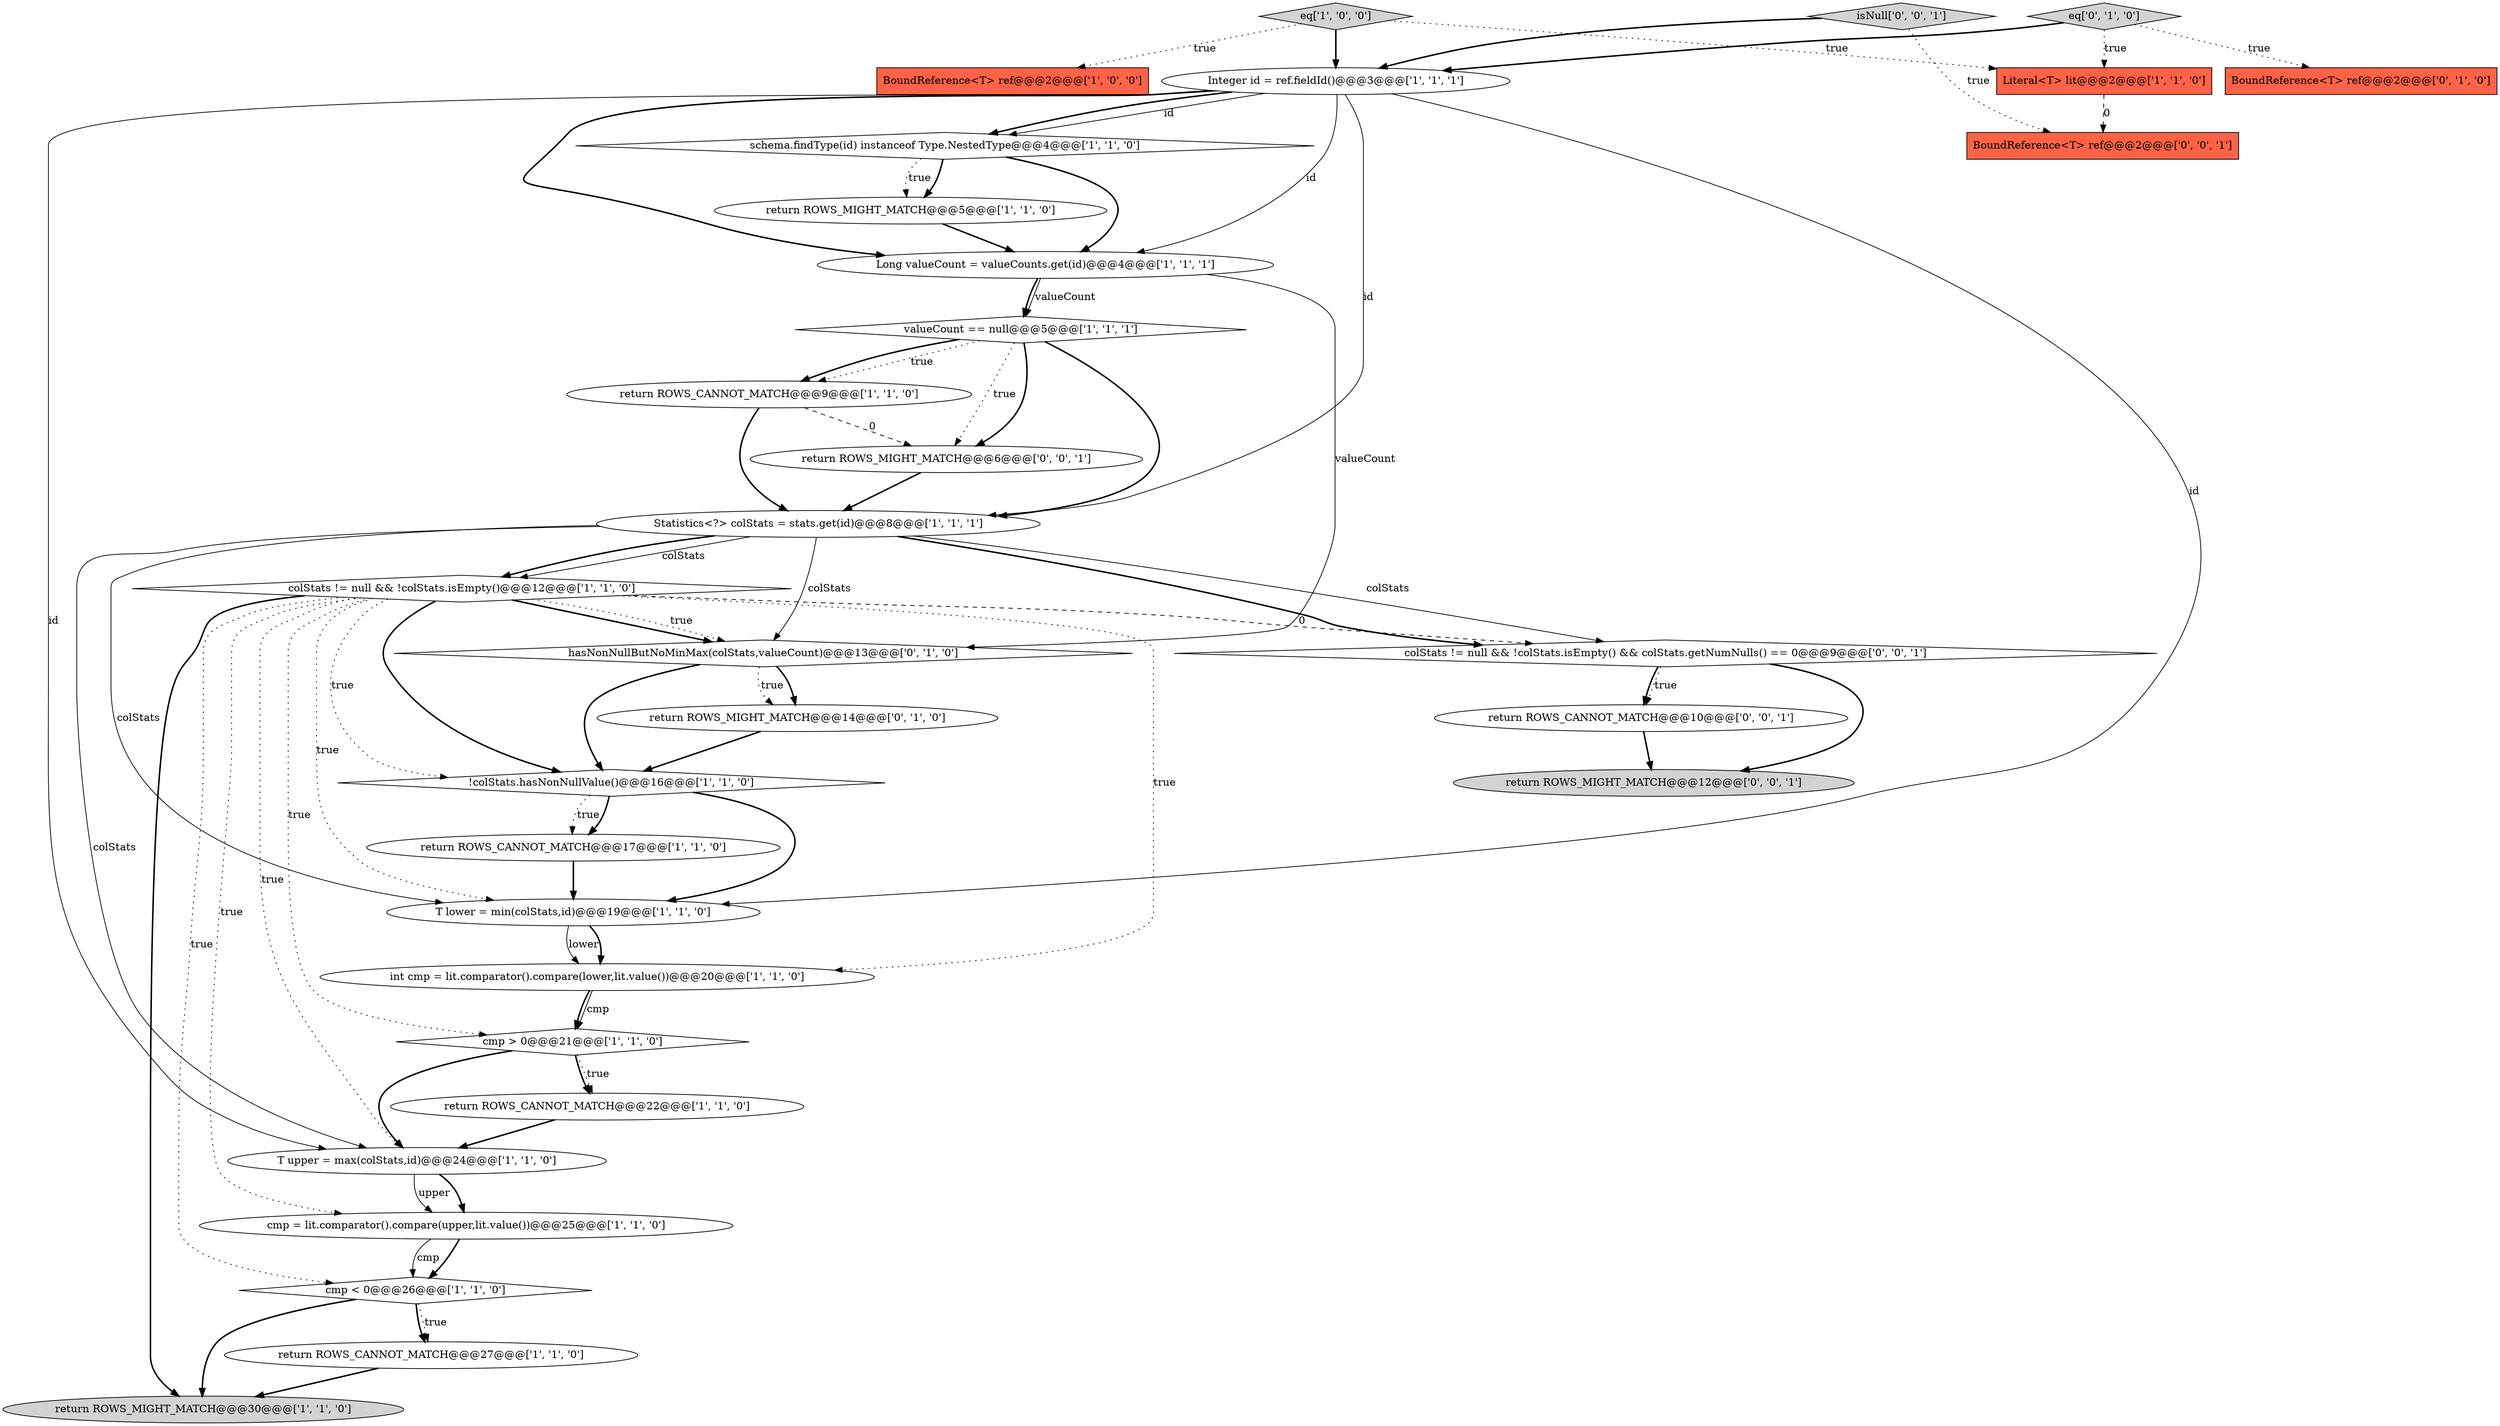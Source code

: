 digraph {
18 [style = filled, label = "eq['1', '0', '0']", fillcolor = lightgray, shape = diamond image = "AAA0AAABBB1BBB"];
30 [style = filled, label = "isNull['0', '0', '1']", fillcolor = lightgray, shape = diamond image = "AAA0AAABBB3BBB"];
7 [style = filled, label = "cmp < 0@@@26@@@['1', '1', '0']", fillcolor = white, shape = diamond image = "AAA0AAABBB1BBB"];
21 [style = filled, label = "Literal<T> lit@@@2@@@['1', '1', '0']", fillcolor = tomato, shape = box image = "AAA0AAABBB1BBB"];
22 [style = filled, label = "eq['0', '1', '0']", fillcolor = lightgray, shape = diamond image = "AAA0AAABBB2BBB"];
3 [style = filled, label = "Statistics<?> colStats = stats.get(id)@@@8@@@['1', '1', '1']", fillcolor = white, shape = ellipse image = "AAA0AAABBB1BBB"];
6 [style = filled, label = "cmp = lit.comparator().compare(upper,lit.value())@@@25@@@['1', '1', '0']", fillcolor = white, shape = ellipse image = "AAA0AAABBB1BBB"];
9 [style = filled, label = "Integer id = ref.fieldId()@@@3@@@['1', '1', '1']", fillcolor = white, shape = ellipse image = "AAA0AAABBB1BBB"];
29 [style = filled, label = "colStats != null && !colStats.isEmpty() && colStats.getNumNulls() == 0@@@9@@@['0', '0', '1']", fillcolor = white, shape = diamond image = "AAA0AAABBB3BBB"];
17 [style = filled, label = "int cmp = lit.comparator().compare(lower,lit.value())@@@20@@@['1', '1', '0']", fillcolor = white, shape = ellipse image = "AAA0AAABBB1BBB"];
13 [style = filled, label = "return ROWS_CANNOT_MATCH@@@27@@@['1', '1', '0']", fillcolor = white, shape = ellipse image = "AAA0AAABBB1BBB"];
26 [style = filled, label = "return ROWS_MIGHT_MATCH@@@12@@@['0', '0', '1']", fillcolor = lightgray, shape = ellipse image = "AAA0AAABBB3BBB"];
0 [style = filled, label = "return ROWS_MIGHT_MATCH@@@5@@@['1', '1', '0']", fillcolor = white, shape = ellipse image = "AAA0AAABBB1BBB"];
8 [style = filled, label = "return ROWS_CANNOT_MATCH@@@22@@@['1', '1', '0']", fillcolor = white, shape = ellipse image = "AAA0AAABBB1BBB"];
15 [style = filled, label = "valueCount == null@@@5@@@['1', '1', '1']", fillcolor = white, shape = diamond image = "AAA0AAABBB1BBB"];
24 [style = filled, label = "hasNonNullButNoMinMax(colStats,valueCount)@@@13@@@['0', '1', '0']", fillcolor = white, shape = diamond image = "AAA1AAABBB2BBB"];
1 [style = filled, label = "colStats != null && !colStats.isEmpty()@@@12@@@['1', '1', '0']", fillcolor = white, shape = diamond image = "AAA0AAABBB1BBB"];
25 [style = filled, label = "return ROWS_MIGHT_MATCH@@@14@@@['0', '1', '0']", fillcolor = white, shape = ellipse image = "AAA1AAABBB2BBB"];
11 [style = filled, label = "cmp > 0@@@21@@@['1', '1', '0']", fillcolor = white, shape = diamond image = "AAA0AAABBB1BBB"];
28 [style = filled, label = "BoundReference<T> ref@@@2@@@['0', '0', '1']", fillcolor = tomato, shape = box image = "AAA0AAABBB3BBB"];
23 [style = filled, label = "BoundReference<T> ref@@@2@@@['0', '1', '0']", fillcolor = tomato, shape = box image = "AAA0AAABBB2BBB"];
31 [style = filled, label = "return ROWS_CANNOT_MATCH@@@10@@@['0', '0', '1']", fillcolor = white, shape = ellipse image = "AAA0AAABBB3BBB"];
4 [style = filled, label = "T upper = max(colStats,id)@@@24@@@['1', '1', '0']", fillcolor = white, shape = ellipse image = "AAA0AAABBB1BBB"];
2 [style = filled, label = "!colStats.hasNonNullValue()@@@16@@@['1', '1', '0']", fillcolor = white, shape = diamond image = "AAA0AAABBB1BBB"];
12 [style = filled, label = "schema.findType(id) instanceof Type.NestedType@@@4@@@['1', '1', '0']", fillcolor = white, shape = diamond image = "AAA0AAABBB1BBB"];
19 [style = filled, label = "return ROWS_MIGHT_MATCH@@@30@@@['1', '1', '0']", fillcolor = lightgray, shape = ellipse image = "AAA0AAABBB1BBB"];
10 [style = filled, label = "Long valueCount = valueCounts.get(id)@@@4@@@['1', '1', '1']", fillcolor = white, shape = ellipse image = "AAA0AAABBB1BBB"];
14 [style = filled, label = "BoundReference<T> ref@@@2@@@['1', '0', '0']", fillcolor = tomato, shape = box image = "AAA0AAABBB1BBB"];
20 [style = filled, label = "return ROWS_CANNOT_MATCH@@@9@@@['1', '1', '0']", fillcolor = white, shape = ellipse image = "AAA0AAABBB1BBB"];
5 [style = filled, label = "T lower = min(colStats,id)@@@19@@@['1', '1', '0']", fillcolor = white, shape = ellipse image = "AAA0AAABBB1BBB"];
27 [style = filled, label = "return ROWS_MIGHT_MATCH@@@6@@@['0', '0', '1']", fillcolor = white, shape = ellipse image = "AAA0AAABBB3BBB"];
16 [style = filled, label = "return ROWS_CANNOT_MATCH@@@17@@@['1', '1', '0']", fillcolor = white, shape = ellipse image = "AAA0AAABBB1BBB"];
3->29 [style = bold, label=""];
12->0 [style = bold, label=""];
4->6 [style = bold, label=""];
5->17 [style = solid, label="lower"];
29->26 [style = bold, label=""];
22->23 [style = dotted, label="true"];
3->24 [style = solid, label="colStats"];
11->4 [style = bold, label=""];
20->3 [style = bold, label=""];
30->28 [style = dotted, label="true"];
1->11 [style = dotted, label="true"];
15->27 [style = dotted, label="true"];
13->19 [style = bold, label=""];
8->4 [style = bold, label=""];
9->5 [style = solid, label="id"];
24->2 [style = bold, label=""];
10->15 [style = solid, label="valueCount"];
25->2 [style = bold, label=""];
27->3 [style = bold, label=""];
2->5 [style = bold, label=""];
4->6 [style = solid, label="upper"];
30->9 [style = bold, label=""];
12->0 [style = dotted, label="true"];
3->1 [style = solid, label="colStats"];
1->7 [style = dotted, label="true"];
3->29 [style = solid, label="colStats"];
7->13 [style = dotted, label="true"];
3->5 [style = solid, label="colStats"];
1->29 [style = dashed, label="0"];
1->17 [style = dotted, label="true"];
9->3 [style = solid, label="id"];
1->24 [style = bold, label=""];
22->9 [style = bold, label=""];
31->26 [style = bold, label=""];
1->6 [style = dotted, label="true"];
9->12 [style = solid, label="id"];
3->1 [style = bold, label=""];
2->16 [style = dotted, label="true"];
5->17 [style = bold, label=""];
0->10 [style = bold, label=""];
9->10 [style = solid, label="id"];
7->13 [style = bold, label=""];
12->10 [style = bold, label=""];
15->27 [style = bold, label=""];
11->8 [style = dotted, label="true"];
18->9 [style = bold, label=""];
18->14 [style = dotted, label="true"];
18->21 [style = dotted, label="true"];
17->11 [style = solid, label="cmp"];
3->4 [style = solid, label="colStats"];
1->5 [style = dotted, label="true"];
11->8 [style = bold, label=""];
15->20 [style = dotted, label="true"];
1->24 [style = dotted, label="true"];
29->31 [style = bold, label=""];
20->27 [style = dashed, label="0"];
21->28 [style = dashed, label="0"];
1->19 [style = bold, label=""];
15->3 [style = bold, label=""];
15->20 [style = bold, label=""];
16->5 [style = bold, label=""];
17->11 [style = bold, label=""];
1->2 [style = dotted, label="true"];
2->16 [style = bold, label=""];
29->31 [style = dotted, label="true"];
9->4 [style = solid, label="id"];
10->15 [style = bold, label=""];
24->25 [style = bold, label=""];
24->25 [style = dotted, label="true"];
7->19 [style = bold, label=""];
6->7 [style = bold, label=""];
6->7 [style = solid, label="cmp"];
22->21 [style = dotted, label="true"];
1->4 [style = dotted, label="true"];
1->2 [style = bold, label=""];
9->12 [style = bold, label=""];
9->10 [style = bold, label=""];
10->24 [style = solid, label="valueCount"];
}
